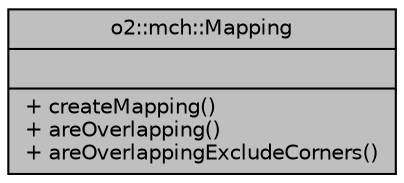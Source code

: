 digraph "o2::mch::Mapping"
{
 // INTERACTIVE_SVG=YES
  bgcolor="transparent";
  edge [fontname="Helvetica",fontsize="10",labelfontname="Helvetica",labelfontsize="10"];
  node [fontname="Helvetica",fontsize="10",shape=record];
  Node1 [label="{o2::mch::Mapping\n||+ createMapping()\l+ areOverlapping()\l+ areOverlappingExcludeCorners()\l}",height=0.2,width=0.4,color="black", fillcolor="grey75", style="filled", fontcolor="black"];
}
